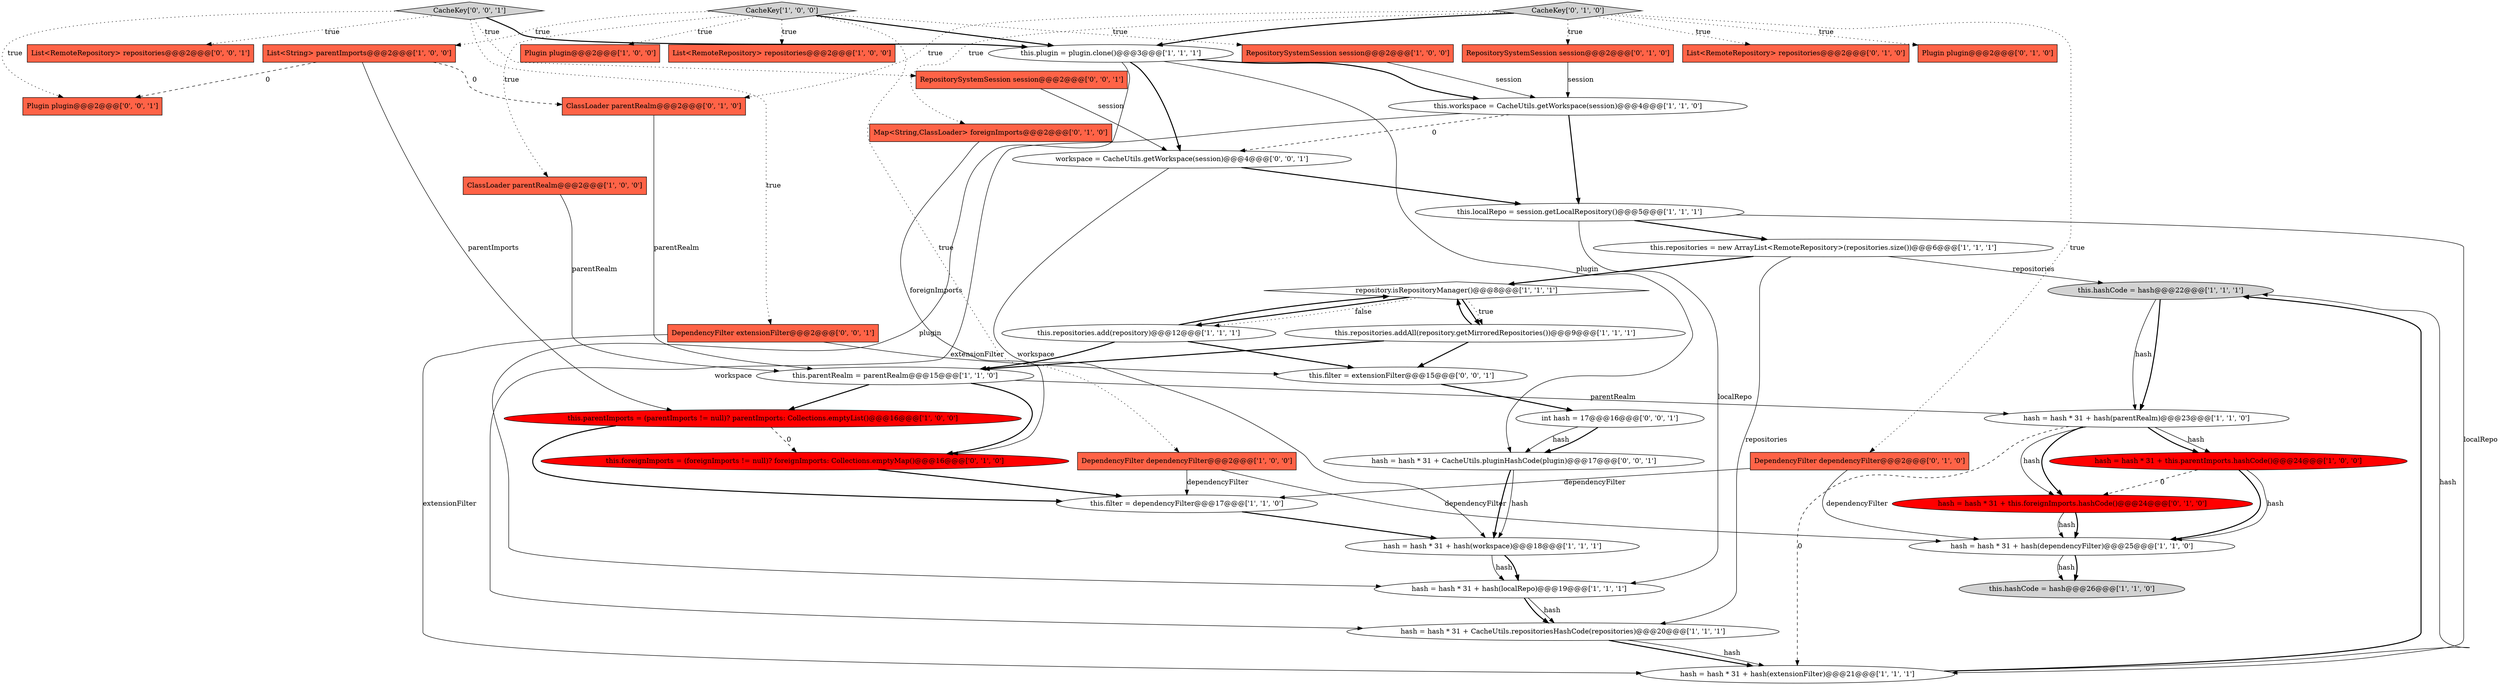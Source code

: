 digraph {
21 [style = filled, label = "this.hashCode = hash@@@22@@@['1', '1', '1']", fillcolor = lightgray, shape = ellipse image = "AAA0AAABBB1BBB"];
34 [style = filled, label = "ClassLoader parentRealm@@@2@@@['0', '1', '0']", fillcolor = tomato, shape = box image = "AAA1AAABBB2BBB"];
6 [style = filled, label = "List<RemoteRepository> repositories@@@2@@@['1', '0', '0']", fillcolor = tomato, shape = box image = "AAA0AAABBB1BBB"];
4 [style = filled, label = "this.repositories = new ArrayList<RemoteRepository>(repositories.size())@@@6@@@['1', '1', '1']", fillcolor = white, shape = ellipse image = "AAA0AAABBB1BBB"];
36 [style = filled, label = "workspace = CacheUtils.getWorkspace(session)@@@4@@@['0', '0', '1']", fillcolor = white, shape = ellipse image = "AAA0AAABBB3BBB"];
39 [style = filled, label = "hash = hash * 31 + CacheUtils.pluginHashCode(plugin)@@@17@@@['0', '0', '1']", fillcolor = white, shape = ellipse image = "AAA0AAABBB3BBB"];
2 [style = filled, label = "this.localRepo = session.getLocalRepository()@@@5@@@['1', '1', '1']", fillcolor = white, shape = ellipse image = "AAA0AAABBB1BBB"];
23 [style = filled, label = "hash = hash * 31 + hash(workspace)@@@18@@@['1', '1', '1']", fillcolor = white, shape = ellipse image = "AAA0AAABBB1BBB"];
8 [style = filled, label = "this.repositories.addAll(repository.getMirroredRepositories())@@@9@@@['1', '1', '1']", fillcolor = white, shape = ellipse image = "AAA0AAABBB1BBB"];
28 [style = filled, label = "List<RemoteRepository> repositories@@@2@@@['0', '1', '0']", fillcolor = tomato, shape = box image = "AAA0AAABBB2BBB"];
25 [style = filled, label = "hash = hash * 31 + this.parentImports.hashCode()@@@24@@@['1', '0', '0']", fillcolor = red, shape = ellipse image = "AAA1AAABBB1BBB"];
13 [style = filled, label = "this.parentImports = (parentImports != null)? parentImports: Collections.emptyList()@@@16@@@['1', '0', '0']", fillcolor = red, shape = ellipse image = "AAA1AAABBB1BBB"];
31 [style = filled, label = "this.foreignImports = (foreignImports != null)? foreignImports: Collections.emptyMap()@@@16@@@['0', '1', '0']", fillcolor = red, shape = ellipse image = "AAA1AAABBB2BBB"];
43 [style = filled, label = "CacheKey['0', '0', '1']", fillcolor = lightgray, shape = diamond image = "AAA0AAABBB3BBB"];
33 [style = filled, label = "RepositorySystemSession session@@@2@@@['0', '1', '0']", fillcolor = tomato, shape = box image = "AAA0AAABBB2BBB"];
0 [style = filled, label = "Plugin plugin@@@2@@@['1', '0', '0']", fillcolor = tomato, shape = box image = "AAA0AAABBB1BBB"];
29 [style = filled, label = "Plugin plugin@@@2@@@['0', '1', '0']", fillcolor = tomato, shape = box image = "AAA0AAABBB2BBB"];
7 [style = filled, label = "ClassLoader parentRealm@@@2@@@['1', '0', '0']", fillcolor = tomato, shape = box image = "AAA0AAABBB1BBB"];
14 [style = filled, label = "CacheKey['1', '0', '0']", fillcolor = lightgray, shape = diamond image = "AAA0AAABBB1BBB"];
35 [style = filled, label = "this.filter = extensionFilter@@@15@@@['0', '0', '1']", fillcolor = white, shape = ellipse image = "AAA0AAABBB3BBB"];
1 [style = filled, label = "hash = hash * 31 + hash(extensionFilter)@@@21@@@['1', '1', '1']", fillcolor = white, shape = ellipse image = "AAA0AAABBB1BBB"];
41 [style = filled, label = "Plugin plugin@@@2@@@['0', '0', '1']", fillcolor = tomato, shape = box image = "AAA0AAABBB3BBB"];
11 [style = filled, label = "this.repositories.add(repository)@@@12@@@['1', '1', '1']", fillcolor = white, shape = ellipse image = "AAA0AAABBB1BBB"];
24 [style = filled, label = "hash = hash * 31 + hash(localRepo)@@@19@@@['1', '1', '1']", fillcolor = white, shape = ellipse image = "AAA0AAABBB1BBB"];
40 [style = filled, label = "RepositorySystemSession session@@@2@@@['0', '0', '1']", fillcolor = tomato, shape = box image = "AAA0AAABBB3BBB"];
27 [style = filled, label = "Map<String,ClassLoader> foreignImports@@@2@@@['0', '1', '0']", fillcolor = tomato, shape = box image = "AAA0AAABBB2BBB"];
12 [style = filled, label = "this.workspace = CacheUtils.getWorkspace(session)@@@4@@@['1', '1', '0']", fillcolor = white, shape = ellipse image = "AAA0AAABBB1BBB"];
30 [style = filled, label = "hash = hash * 31 + this.foreignImports.hashCode()@@@24@@@['0', '1', '0']", fillcolor = red, shape = ellipse image = "AAA1AAABBB2BBB"];
20 [style = filled, label = "this.parentRealm = parentRealm@@@15@@@['1', '1', '0']", fillcolor = white, shape = ellipse image = "AAA0AAABBB1BBB"];
5 [style = filled, label = "hash = hash * 31 + CacheUtils.repositoriesHashCode(repositories)@@@20@@@['1', '1', '1']", fillcolor = white, shape = ellipse image = "AAA0AAABBB1BBB"];
42 [style = filled, label = "int hash = 17@@@16@@@['0', '0', '1']", fillcolor = white, shape = ellipse image = "AAA0AAABBB3BBB"];
22 [style = filled, label = "List<String> parentImports@@@2@@@['1', '0', '0']", fillcolor = tomato, shape = box image = "AAA1AAABBB1BBB"];
38 [style = filled, label = "DependencyFilter extensionFilter@@@2@@@['0', '0', '1']", fillcolor = tomato, shape = box image = "AAA0AAABBB3BBB"];
18 [style = filled, label = "this.filter = dependencyFilter@@@17@@@['1', '1', '0']", fillcolor = white, shape = ellipse image = "AAA0AAABBB1BBB"];
17 [style = filled, label = "this.plugin = plugin.clone()@@@3@@@['1', '1', '1']", fillcolor = white, shape = ellipse image = "AAA0AAABBB1BBB"];
15 [style = filled, label = "DependencyFilter dependencyFilter@@@2@@@['1', '0', '0']", fillcolor = tomato, shape = box image = "AAA0AAABBB1BBB"];
32 [style = filled, label = "CacheKey['0', '1', '0']", fillcolor = lightgray, shape = diamond image = "AAA0AAABBB2BBB"];
9 [style = filled, label = "this.hashCode = hash@@@26@@@['1', '1', '0']", fillcolor = lightgray, shape = ellipse image = "AAA0AAABBB1BBB"];
10 [style = filled, label = "hash = hash * 31 + hash(parentRealm)@@@23@@@['1', '1', '0']", fillcolor = white, shape = ellipse image = "AAA0AAABBB1BBB"];
26 [style = filled, label = "DependencyFilter dependencyFilter@@@2@@@['0', '1', '0']", fillcolor = tomato, shape = box image = "AAA0AAABBB2BBB"];
3 [style = filled, label = "repository.isRepositoryManager()@@@8@@@['1', '1', '1']", fillcolor = white, shape = diamond image = "AAA0AAABBB1BBB"];
19 [style = filled, label = "hash = hash * 31 + hash(dependencyFilter)@@@25@@@['1', '1', '0']", fillcolor = white, shape = ellipse image = "AAA0AAABBB1BBB"];
37 [style = filled, label = "List<RemoteRepository> repositories@@@2@@@['0', '0', '1']", fillcolor = tomato, shape = box image = "AAA0AAABBB3BBB"];
16 [style = filled, label = "RepositorySystemSession session@@@2@@@['1', '0', '0']", fillcolor = tomato, shape = box image = "AAA0AAABBB1BBB"];
38->35 [style = solid, label="extensionFilter"];
2->1 [style = solid, label="localRepo"];
21->10 [style = bold, label=""];
32->28 [style = dotted, label="true"];
14->0 [style = dotted, label="true"];
12->5 [style = solid, label="workspace"];
14->17 [style = bold, label=""];
14->22 [style = dotted, label="true"];
22->34 [style = dashed, label="0"];
4->21 [style = solid, label="repositories"];
17->36 [style = bold, label=""];
12->2 [style = bold, label=""];
10->1 [style = dashed, label="0"];
8->20 [style = bold, label=""];
20->10 [style = solid, label="parentRealm"];
26->18 [style = solid, label="dependencyFilter"];
19->9 [style = bold, label=""];
1->21 [style = bold, label=""];
36->2 [style = bold, label=""];
39->23 [style = bold, label=""];
14->7 [style = dotted, label="true"];
25->19 [style = bold, label=""];
22->41 [style = dashed, label="0"];
4->3 [style = bold, label=""];
17->39 [style = solid, label="plugin"];
10->25 [style = solid, label="hash"];
24->5 [style = solid, label="hash"];
3->11 [style = bold, label=""];
4->5 [style = solid, label="repositories"];
27->31 [style = solid, label="foreignImports"];
20->31 [style = bold, label=""];
2->4 [style = bold, label=""];
24->5 [style = bold, label=""];
5->1 [style = bold, label=""];
30->19 [style = bold, label=""];
13->31 [style = dashed, label="0"];
10->25 [style = bold, label=""];
25->30 [style = dashed, label="0"];
21->10 [style = solid, label="hash"];
38->1 [style = solid, label="extensionFilter"];
32->17 [style = bold, label=""];
13->18 [style = bold, label=""];
43->38 [style = dotted, label="true"];
42->39 [style = solid, label="hash"];
16->12 [style = solid, label="session"];
20->13 [style = bold, label=""];
18->23 [style = bold, label=""];
32->34 [style = dotted, label="true"];
35->42 [style = bold, label=""];
19->9 [style = solid, label="hash"];
8->3 [style = bold, label=""];
42->39 [style = bold, label=""];
23->24 [style = solid, label="hash"];
8->35 [style = bold, label=""];
22->13 [style = solid, label="parentImports"];
32->33 [style = dotted, label="true"];
30->19 [style = solid, label="hash"];
14->16 [style = dotted, label="true"];
43->17 [style = bold, label=""];
33->12 [style = solid, label="session"];
5->1 [style = solid, label="hash"];
17->12 [style = bold, label=""];
15->19 [style = solid, label="dependencyFilter"];
17->24 [style = solid, label="plugin"];
11->3 [style = bold, label=""];
3->8 [style = bold, label=""];
43->40 [style = dotted, label="true"];
32->29 [style = dotted, label="true"];
34->20 [style = solid, label="parentRealm"];
10->30 [style = bold, label=""];
14->6 [style = dotted, label="true"];
11->20 [style = bold, label=""];
2->24 [style = solid, label="localRepo"];
31->18 [style = bold, label=""];
11->35 [style = bold, label=""];
25->19 [style = solid, label="hash"];
10->30 [style = solid, label="hash"];
36->23 [style = solid, label="workspace"];
26->19 [style = solid, label="dependencyFilter"];
40->36 [style = solid, label="session"];
14->15 [style = dotted, label="true"];
23->24 [style = bold, label=""];
32->27 [style = dotted, label="true"];
43->37 [style = dotted, label="true"];
12->36 [style = dashed, label="0"];
3->11 [style = dotted, label="false"];
7->20 [style = solid, label="parentRealm"];
43->41 [style = dotted, label="true"];
32->26 [style = dotted, label="true"];
39->23 [style = solid, label="hash"];
3->8 [style = dotted, label="true"];
15->18 [style = solid, label="dependencyFilter"];
1->21 [style = solid, label="hash"];
}
